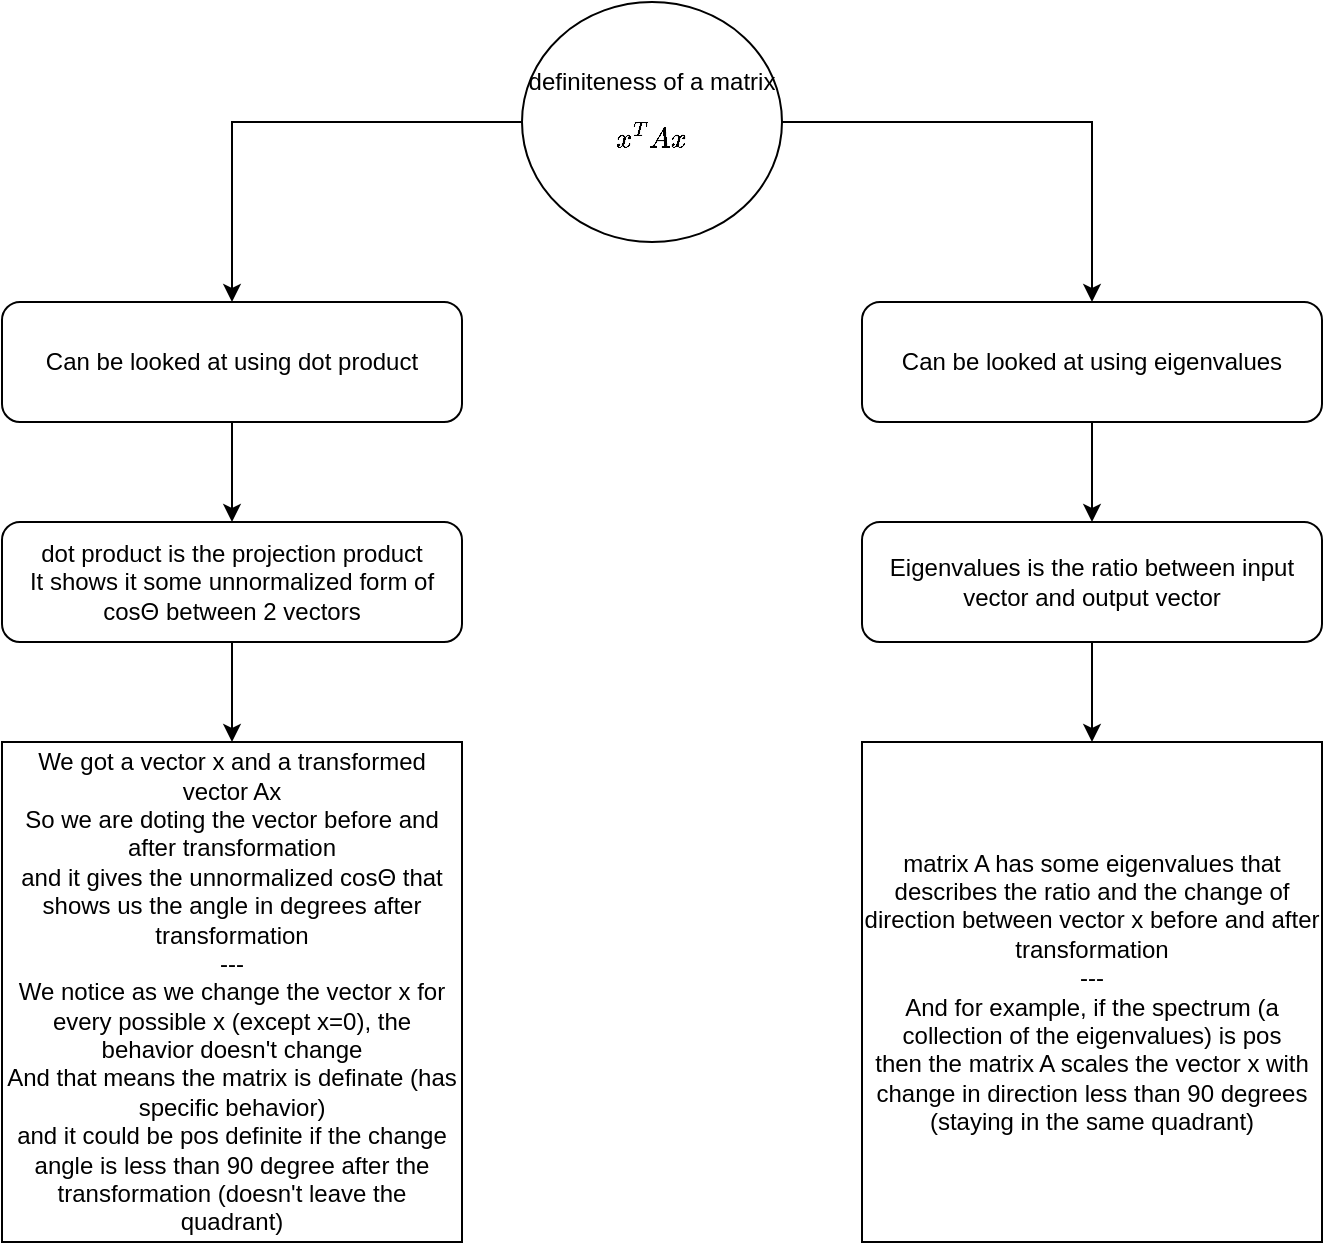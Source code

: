 <mxfile version="14.8.0" type="device"><diagram id="X8Sz04hsdkCDNdRSizmi" name="Page-1"><mxGraphModel dx="930" dy="376" grid="1" gridSize="10" guides="1" tooltips="1" connect="1" arrows="1" fold="1" page="1" pageScale="1" pageWidth="850" pageHeight="1100" math="1" shadow="0"><root><mxCell id="0"/><mxCell id="1" parent="0"/><mxCell id="Ne5PI8Vy_8LgVwBDMNbd-6" style="edgeStyle=orthogonalEdgeStyle;rounded=0;orthogonalLoop=1;jettySize=auto;html=1;exitX=0;exitY=0.5;exitDx=0;exitDy=0;" edge="1" parent="1" source="Ne5PI8Vy_8LgVwBDMNbd-1" target="Ne5PI8Vy_8LgVwBDMNbd-2"><mxGeometry relative="1" as="geometry"/></mxCell><mxCell id="Ne5PI8Vy_8LgVwBDMNbd-7" style="edgeStyle=orthogonalEdgeStyle;rounded=0;orthogonalLoop=1;jettySize=auto;html=1;exitX=1;exitY=0.5;exitDx=0;exitDy=0;entryX=0.5;entryY=0;entryDx=0;entryDy=0;" edge="1" parent="1" source="Ne5PI8Vy_8LgVwBDMNbd-1" target="Ne5PI8Vy_8LgVwBDMNbd-3"><mxGeometry relative="1" as="geometry"/></mxCell><mxCell id="Ne5PI8Vy_8LgVwBDMNbd-1" value="&lt;div&gt;definiteness of a matrix&lt;/div&gt;&lt;div&gt;$$x^TAx$$&lt;/div&gt;" style="ellipse;whiteSpace=wrap;html=1;" vertex="1" parent="1"><mxGeometry x="350" y="10" width="130" height="120" as="geometry"/></mxCell><mxCell id="Ne5PI8Vy_8LgVwBDMNbd-12" style="edgeStyle=orthogonalEdgeStyle;rounded=0;orthogonalLoop=1;jettySize=auto;html=1;exitX=0.5;exitY=1;exitDx=0;exitDy=0;entryX=0.5;entryY=0;entryDx=0;entryDy=0;" edge="1" parent="1" source="Ne5PI8Vy_8LgVwBDMNbd-2" target="Ne5PI8Vy_8LgVwBDMNbd-8"><mxGeometry relative="1" as="geometry"/></mxCell><mxCell id="Ne5PI8Vy_8LgVwBDMNbd-2" value="Can be looked at using dot product" style="rounded=1;whiteSpace=wrap;html=1;" vertex="1" parent="1"><mxGeometry x="90" y="160" width="230" height="60" as="geometry"/></mxCell><mxCell id="Ne5PI8Vy_8LgVwBDMNbd-14" style="edgeStyle=orthogonalEdgeStyle;rounded=0;orthogonalLoop=1;jettySize=auto;html=1;exitX=0.5;exitY=1;exitDx=0;exitDy=0;" edge="1" parent="1" source="Ne5PI8Vy_8LgVwBDMNbd-3" target="Ne5PI8Vy_8LgVwBDMNbd-9"><mxGeometry relative="1" as="geometry"/></mxCell><mxCell id="Ne5PI8Vy_8LgVwBDMNbd-3" value="Can be looked at using eigenvalues" style="rounded=1;whiteSpace=wrap;html=1;" vertex="1" parent="1"><mxGeometry x="520" y="160" width="230" height="60" as="geometry"/></mxCell><mxCell id="Ne5PI8Vy_8LgVwBDMNbd-5" value="&lt;div&gt;matrix A has some eigenvalues that describes the ratio and the change of direction between vector x before and after transformation&lt;/div&gt;&lt;div&gt;---&lt;/div&gt;&lt;div&gt;And for example, if the spectrum (a collection of the eigenvalues) is pos&lt;/div&gt;&lt;div&gt;then the matrix A scales the vector x with change in direction less than 90 degrees (staying in the same quadrant)&lt;br&gt;&lt;/div&gt;" style="rounded=0;whiteSpace=wrap;html=1;" vertex="1" parent="1"><mxGeometry x="520" y="380" width="230" height="250" as="geometry"/></mxCell><mxCell id="Ne5PI8Vy_8LgVwBDMNbd-13" style="edgeStyle=orthogonalEdgeStyle;rounded=0;orthogonalLoop=1;jettySize=auto;html=1;exitX=0.5;exitY=1;exitDx=0;exitDy=0;" edge="1" parent="1" source="Ne5PI8Vy_8LgVwBDMNbd-8" target="Ne5PI8Vy_8LgVwBDMNbd-11"><mxGeometry relative="1" as="geometry"/></mxCell><mxCell id="Ne5PI8Vy_8LgVwBDMNbd-8" value="&lt;div&gt;dot product is the projection product&lt;/div&gt;&lt;div&gt;It shows it some unnormalized form of cosΘ between 2 vectors&lt;br&gt;&lt;/div&gt;" style="rounded=1;whiteSpace=wrap;html=1;" vertex="1" parent="1"><mxGeometry x="90" y="270" width="230" height="60" as="geometry"/></mxCell><mxCell id="Ne5PI8Vy_8LgVwBDMNbd-15" style="edgeStyle=orthogonalEdgeStyle;rounded=0;orthogonalLoop=1;jettySize=auto;html=1;exitX=0.5;exitY=1;exitDx=0;exitDy=0;" edge="1" parent="1" source="Ne5PI8Vy_8LgVwBDMNbd-9" target="Ne5PI8Vy_8LgVwBDMNbd-5"><mxGeometry relative="1" as="geometry"/></mxCell><mxCell id="Ne5PI8Vy_8LgVwBDMNbd-9" value="Eigenvalues is the ratio between input vector and output vector" style="rounded=1;whiteSpace=wrap;html=1;" vertex="1" parent="1"><mxGeometry x="520" y="270" width="230" height="60" as="geometry"/></mxCell><mxCell id="Ne5PI8Vy_8LgVwBDMNbd-11" value="&lt;div&gt;We got a vector x and a transformed vector Ax&lt;/div&gt;&lt;div&gt;So we are doting the vector before and after transformation&lt;/div&gt;&lt;div&gt;and it gives the unnormalized cosΘ that shows us the angle in degrees after transformation&lt;/div&gt;&lt;div&gt;---&lt;/div&gt;&lt;div&gt;We notice as we change the vector x for every possible x (except x=0), the behavior doesn't change&lt;/div&gt;&lt;div&gt;And that means the matrix is definate (has specific behavior)&lt;/div&gt;&lt;div&gt;and it could be pos definite if the change angle is less than 90 degree after the transformation (doesn't leave the quadrant)&lt;br&gt;&lt;/div&gt;" style="rounded=0;whiteSpace=wrap;html=1;" vertex="1" parent="1"><mxGeometry x="90" y="380" width="230" height="250" as="geometry"/></mxCell></root></mxGraphModel></diagram></mxfile>